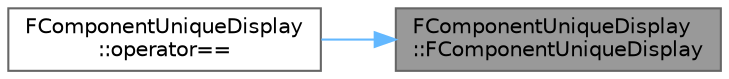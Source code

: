 digraph "FComponentUniqueDisplay::FComponentUniqueDisplay"
{
 // INTERACTIVE_SVG=YES
 // LATEX_PDF_SIZE
  bgcolor="transparent";
  edge [fontname=Helvetica,fontsize=10,labelfontname=Helvetica,labelfontsize=10];
  node [fontname=Helvetica,fontsize=10,shape=box,height=0.2,width=0.4];
  rankdir="RL";
  Node1 [id="Node000001",label="FComponentUniqueDisplay\l::FComponentUniqueDisplay",height=0.2,width=0.4,color="gray40", fillcolor="grey60", style="filled", fontcolor="black",tooltip=" "];
  Node1 -> Node2 [id="edge1_Node000001_Node000002",dir="back",color="steelblue1",style="solid",tooltip=" "];
  Node2 [id="Node000002",label="FComponentUniqueDisplay\l::operator==",height=0.2,width=0.4,color="grey40", fillcolor="white", style="filled",URL="$d3/d3a/structFComponentUniqueDisplay.html#afcedac030ef4b9a0b3de8c73c0332722",tooltip=" "];
}
